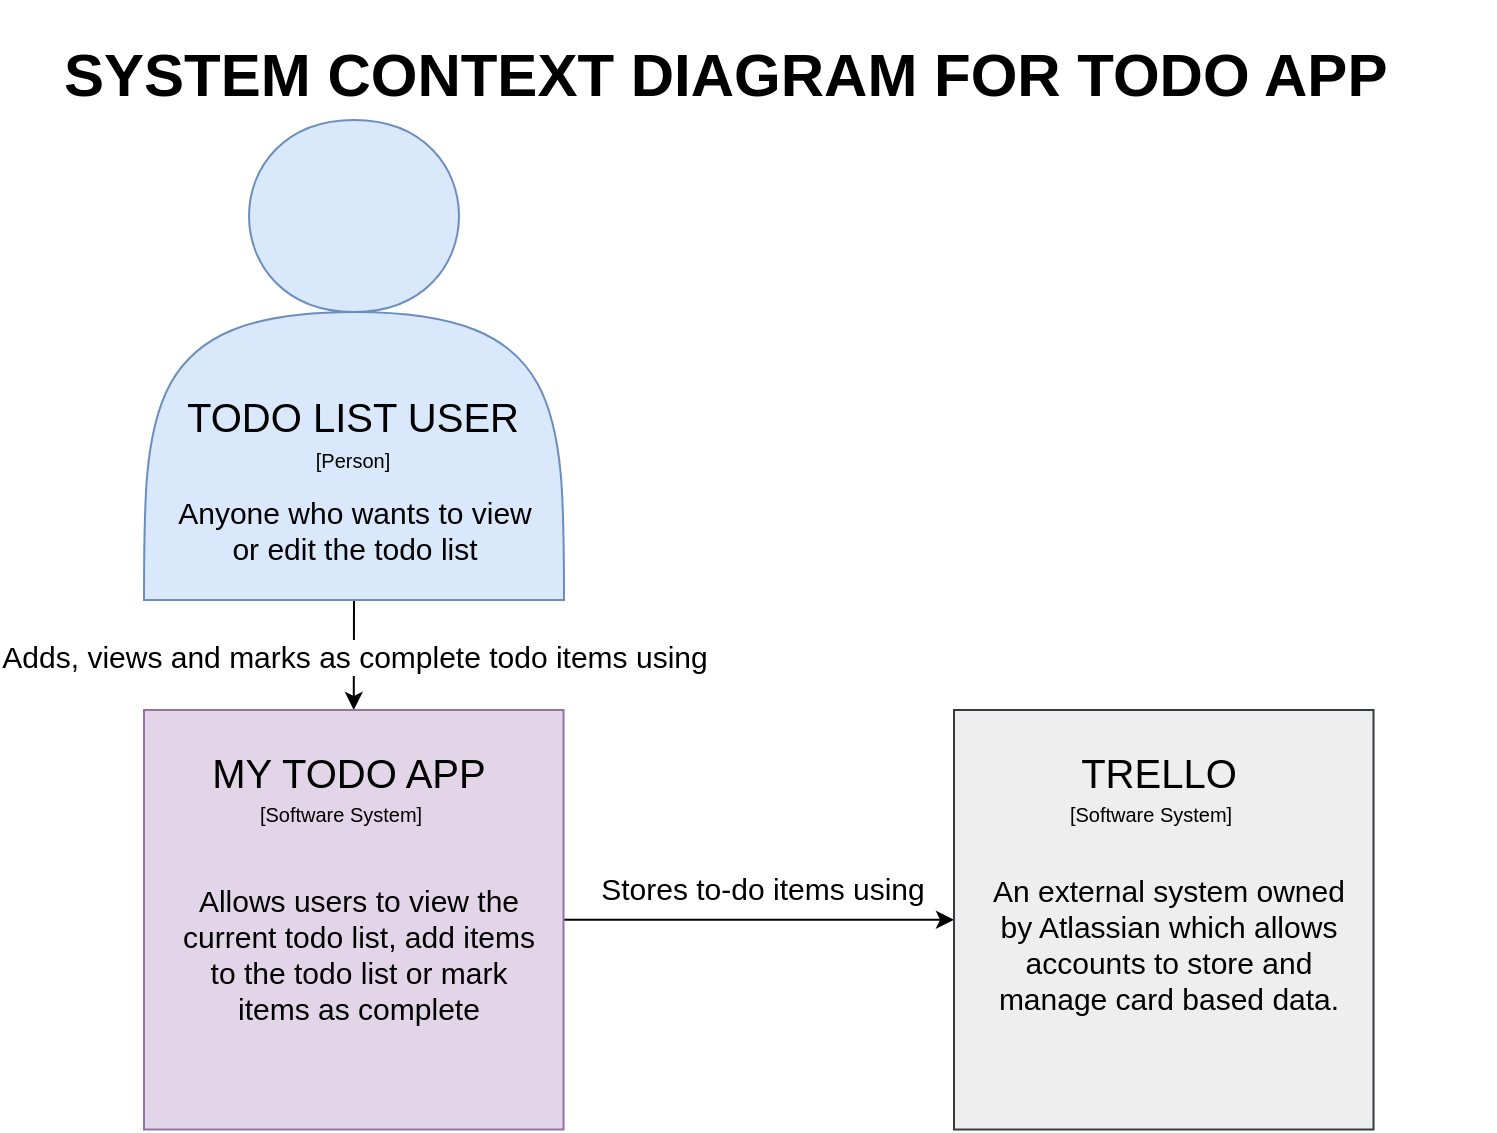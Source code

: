 <mxfile version="17.4.1" type="device"><diagram id="7KyWjlOdYIuocKrFdDmj" name="Page-1"><mxGraphModel dx="1826" dy="963" grid="1" gridSize="10" guides="1" tooltips="1" connect="1" arrows="1" fold="1" page="1" pageScale="1" pageWidth="827" pageHeight="1169" math="0" shadow="0"><root><mxCell id="0"/><mxCell id="1" parent="0"/><mxCell id="X5jsZAsfOAzrDfFDwAut-10" value="" style="endArrow=classic;html=1;rounded=0;fontSize=20;exitX=1;exitY=0.5;exitDx=0;exitDy=0;entryX=0;entryY=0.5;entryDx=0;entryDy=0;" edge="1" parent="1" source="X5jsZAsfOAzrDfFDwAut-24" target="X5jsZAsfOAzrDfFDwAut-29"><mxGeometry relative="1" as="geometry"><mxPoint x="345" y="500" as="sourcePoint"/><mxPoint x="560" y="493.403" as="targetPoint"/></mxGeometry></mxCell><mxCell id="X5jsZAsfOAzrDfFDwAut-11" value="Stores to-do items using" style="edgeLabel;resizable=0;html=1;align=center;verticalAlign=middle;fontSize=15;" connectable="0" vertex="1" parent="X5jsZAsfOAzrDfFDwAut-10"><mxGeometry relative="1" as="geometry"><mxPoint x="1" y="-16" as="offset"/></mxGeometry></mxCell><mxCell id="X5jsZAsfOAzrDfFDwAut-16" value="" style="endArrow=classic;html=1;rounded=0;fontSize=15;exitX=0.5;exitY=1;exitDx=0;exitDy=0;entryX=0.5;entryY=0;entryDx=0;entryDy=0;" edge="1" parent="1" source="X5jsZAsfOAzrDfFDwAut-2" target="X5jsZAsfOAzrDfFDwAut-24"><mxGeometry relative="1" as="geometry"><mxPoint x="200" y="330" as="sourcePoint"/><mxPoint x="240" y="400" as="targetPoint"/></mxGeometry></mxCell><mxCell id="X5jsZAsfOAzrDfFDwAut-17" value="Adds, views and marks as complete todo items using" style="edgeLabel;resizable=0;html=1;align=center;verticalAlign=middle;fontSize=15;" connectable="0" vertex="1" parent="X5jsZAsfOAzrDfFDwAut-16"><mxGeometry relative="1" as="geometry"/></mxCell><mxCell id="X5jsZAsfOAzrDfFDwAut-27" value="" style="group" vertex="1" connectable="0" parent="1"><mxGeometry x="135" y="375" width="230" height="210" as="geometry"/></mxCell><mxCell id="X5jsZAsfOAzrDfFDwAut-24" value="" style="whiteSpace=wrap;html=1;aspect=fixed;fontSize=10;strokeColor=#9673a6;fillColor=#e1d5e7;" vertex="1" parent="X5jsZAsfOAzrDfFDwAut-27"><mxGeometry width="209.756" height="209.756" as="geometry"/></mxCell><mxCell id="X5jsZAsfOAzrDfFDwAut-25" value="&lt;font style=&quot;font-size: 20px;&quot;&gt;MY TODO APP&lt;/font&gt;" style="text;html=1;align=center;verticalAlign=middle;resizable=0;points=[];autosize=1;strokeColor=none;fillColor=none;fontSize=20;" vertex="1" parent="X5jsZAsfOAzrDfFDwAut-27"><mxGeometry x="26.875" y="15.75" width="150" height="30" as="geometry"/></mxCell><mxCell id="X5jsZAsfOAzrDfFDwAut-26" value="[Software System]" style="text;html=1;align=center;verticalAlign=middle;resizable=0;points=[];autosize=1;strokeColor=none;fillColor=none;fontSize=10;" vertex="1" parent="X5jsZAsfOAzrDfFDwAut-27"><mxGeometry x="48.375" y="42" width="100" height="20" as="geometry"/></mxCell><mxCell id="X5jsZAsfOAzrDfFDwAut-33" value="&lt;font style=&quot;font-size: 15px&quot;&gt;Allows users to view the current todo list, add items to the todo list or mark items as complete&lt;/font&gt;" style="text;html=1;strokeColor=none;fillColor=none;align=center;verticalAlign=top;whiteSpace=wrap;rounded=0;fontSize=15;" vertex="1" parent="X5jsZAsfOAzrDfFDwAut-27"><mxGeometry x="15" y="80" width="185" height="110" as="geometry"/></mxCell><mxCell id="X5jsZAsfOAzrDfFDwAut-28" value="" style="group;labelPosition=center;verticalLabelPosition=middle;align=center;verticalAlign=middle;horizontal=0;" vertex="1" connectable="0" parent="1"><mxGeometry x="540" y="375" width="215" height="210" as="geometry"/></mxCell><mxCell id="X5jsZAsfOAzrDfFDwAut-29" value="" style="whiteSpace=wrap;html=1;aspect=fixed;fontSize=10;strokeColor=#36393d;fillColor=#eeeeee;" vertex="1" parent="X5jsZAsfOAzrDfFDwAut-28"><mxGeometry width="209.756" height="209.756" as="geometry"/></mxCell><mxCell id="X5jsZAsfOAzrDfFDwAut-30" value="&lt;font style=&quot;font-size: 20px&quot;&gt;TRELLO&lt;/font&gt;" style="text;html=1;align=center;verticalAlign=middle;resizable=0;points=[];autosize=1;strokeColor=none;fillColor=none;fontSize=20;" vertex="1" parent="X5jsZAsfOAzrDfFDwAut-28"><mxGeometry x="56.875" y="15.75" width="90" height="30" as="geometry"/></mxCell><mxCell id="X5jsZAsfOAzrDfFDwAut-31" value="[Software System]" style="text;html=1;align=center;verticalAlign=middle;resizable=0;points=[];autosize=1;strokeColor=none;fillColor=none;fontSize=10;" vertex="1" parent="X5jsZAsfOAzrDfFDwAut-28"><mxGeometry x="48.375" y="42" width="100" height="20" as="geometry"/></mxCell><mxCell id="X5jsZAsfOAzrDfFDwAut-36" value="&lt;font style=&quot;font-size: 15px&quot;&gt;An external system owned by Atlassian which allows accounts to store and manage card based data.&lt;/font&gt;" style="text;html=1;strokeColor=none;fillColor=none;align=center;verticalAlign=top;whiteSpace=wrap;rounded=0;fontSize=15;" vertex="1" parent="X5jsZAsfOAzrDfFDwAut-28"><mxGeometry x="15" y="75" width="185" height="110" as="geometry"/></mxCell><mxCell id="X5jsZAsfOAzrDfFDwAut-35" value="" style="group" vertex="1" connectable="0" parent="1"><mxGeometry x="135" y="80" width="210" height="240" as="geometry"/></mxCell><mxCell id="X5jsZAsfOAzrDfFDwAut-2" value="" style="shape=actor;whiteSpace=wrap;html=1;fillColor=#dae8fc;strokeColor=#6c8ebf;" vertex="1" parent="X5jsZAsfOAzrDfFDwAut-35"><mxGeometry width="210" height="240" as="geometry"/></mxCell><mxCell id="X5jsZAsfOAzrDfFDwAut-4" value="&lt;font style=&quot;font-size: 20px;&quot;&gt;TODO LIST USER&lt;/font&gt;" style="text;html=1;align=center;verticalAlign=middle;resizable=0;points=[];autosize=1;strokeColor=none;fillColor=none;fontSize=20;" vertex="1" parent="X5jsZAsfOAzrDfFDwAut-35"><mxGeometry x="14" y="133" width="180" height="30" as="geometry"/></mxCell><mxCell id="X5jsZAsfOAzrDfFDwAut-18" value="[Person]" style="text;html=1;align=center;verticalAlign=middle;resizable=0;points=[];autosize=1;strokeColor=none;fillColor=none;fontSize=10;" vertex="1" parent="X5jsZAsfOAzrDfFDwAut-35"><mxGeometry x="79" y="160" width="50" height="20" as="geometry"/></mxCell><mxCell id="X5jsZAsfOAzrDfFDwAut-34" value="&lt;font style=&quot;font-size: 15px&quot;&gt;Anyone who wants to view or edit the todo list&lt;/font&gt;" style="text;html=1;strokeColor=none;fillColor=none;align=center;verticalAlign=middle;whiteSpace=wrap;rounded=0;fontSize=15;" vertex="1" parent="X5jsZAsfOAzrDfFDwAut-35"><mxGeometry x="12.5" y="180" width="185" height="50" as="geometry"/></mxCell><mxCell id="X5jsZAsfOAzrDfFDwAut-38" value="&lt;h1&gt;SYSTEM CONTEXT DIAGRAM FOR TODO APP&lt;/h1&gt;" style="text;html=1;strokeColor=none;fillColor=none;spacing=5;spacingTop=-20;whiteSpace=wrap;overflow=hidden;rounded=0;fontSize=15;" vertex="1" parent="1"><mxGeometry x="90" y="30" width="720" height="120" as="geometry"/></mxCell></root></mxGraphModel></diagram></mxfile>